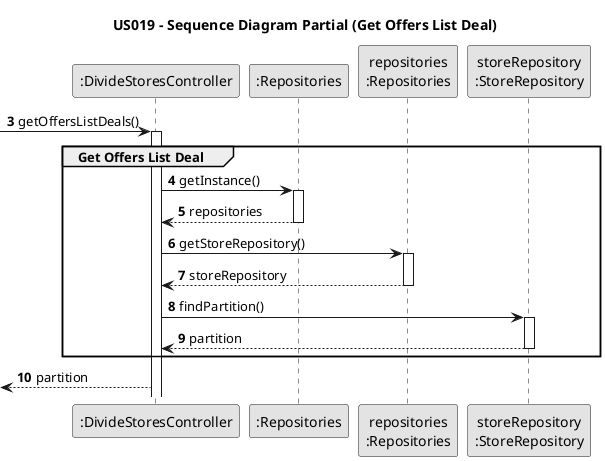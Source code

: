 @startuml
skinparam monochrome true
skinparam packageStyle rectangle
skinparam shadowing false

title US019 - Sequence Diagram Partial (Get Offers List Deal)


autonumber 3


participant ":DivideStoresController" as DivideStoresController
participant ":Repositories" as RepositorySingleton
participant "repositories\n:Repositories" as PLAT
participant "storeRepository\n:StoreRepository" as StoreRepository


        -> DivideStoresController : getOffersListDeals()
            activate DivideStoresController

           group Get Offers List Deal

                DivideStoresController -> RepositorySingleton : getInstance()
                activate RepositorySingleton

                    RepositorySingleton --> DivideStoresController: repositories
                deactivate RepositorySingleton

                DivideStoresController -> PLAT : getStoreRepository()
                activate PLAT

                    PLAT --> DivideStoresController: storeRepository
                deactivate PLAT

                DivideStoresController -> StoreRepository : findPartition()
                activate StoreRepository

                    StoreRepository --> DivideStoresController : partition
                deactivate StoreRepository

            end

  <-- DivideStoresController   : partition


@enduml